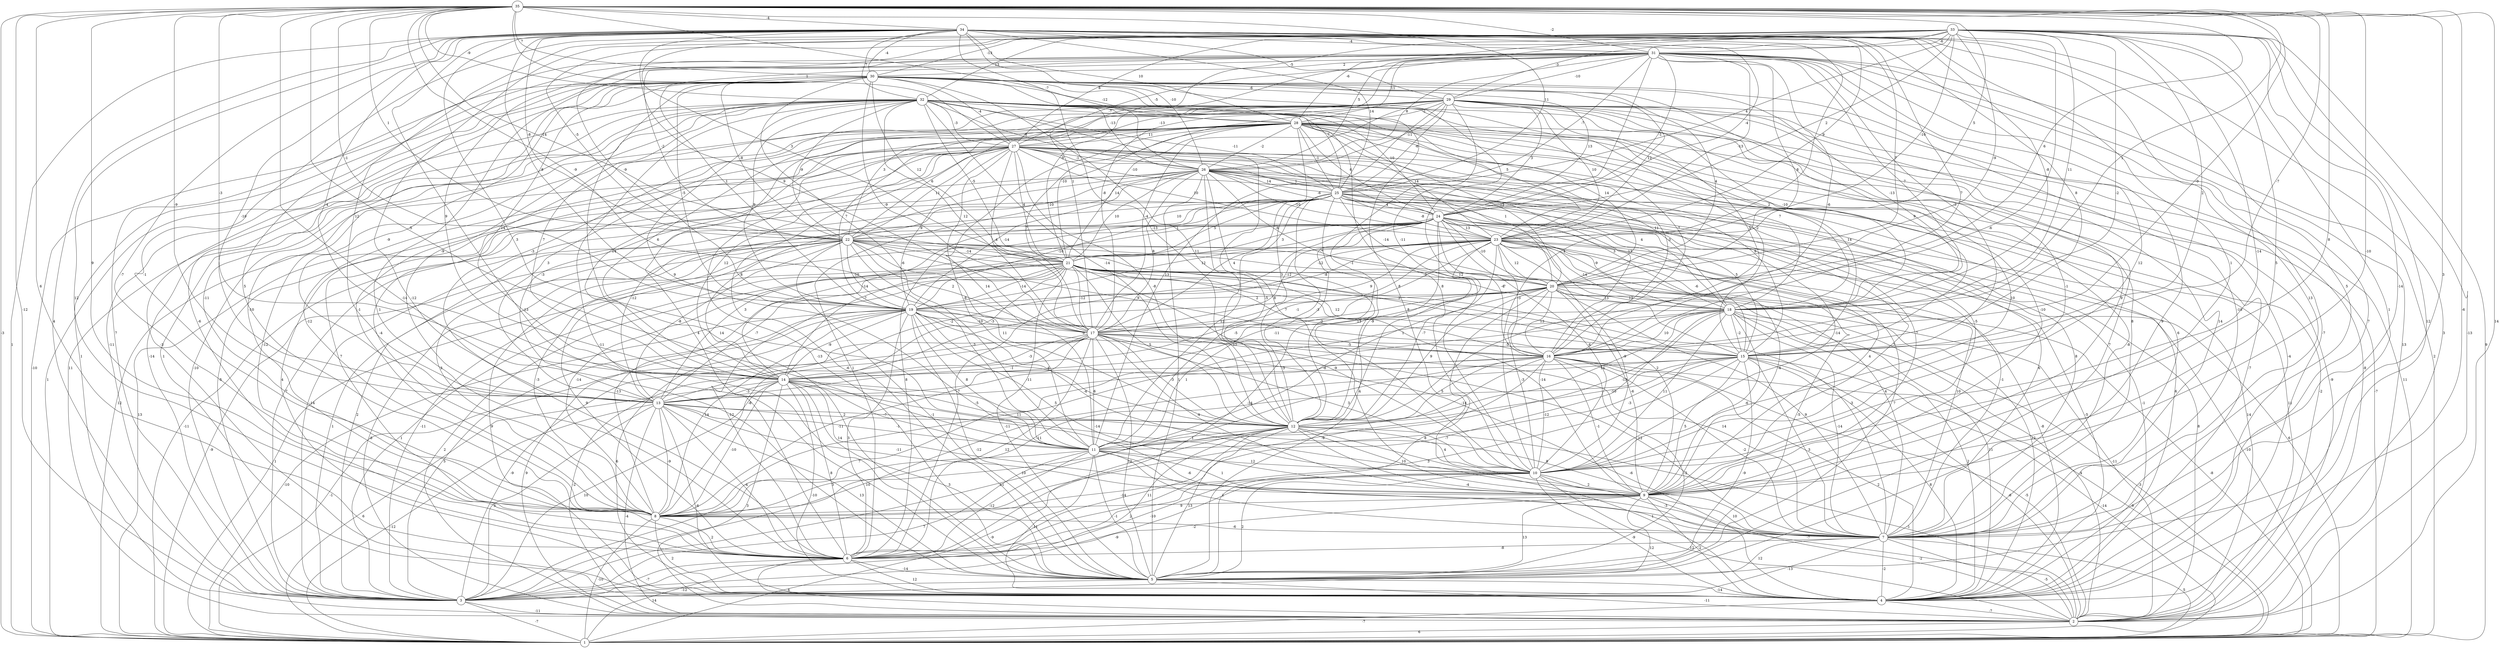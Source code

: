 graph { 
	 fontname="Helvetica,Arial,sans-serif" 
	 node [shape = circle]; 
	 35 -- 1 [label = "-3"];
	 35 -- 2 [label = "14"];
	 35 -- 3 [label = "-12"];
	 35 -- 4 [label = "-6"];
	 35 -- 5 [label = "-14"];
	 35 -- 6 [label = "6"];
	 35 -- 7 [label = "3"];
	 35 -- 8 [label = "9"];
	 35 -- 9 [label = "-10"];
	 35 -- 10 [label = "8"];
	 35 -- 11 [label = "-5"];
	 35 -- 13 [label = "-9"];
	 35 -- 14 [label = "-3"];
	 35 -- 15 [label = "-7"];
	 35 -- 16 [label = "-9"];
	 35 -- 17 [label = "-9"];
	 35 -- 18 [label = "1"];
	 35 -- 19 [label = "-1"];
	 35 -- 20 [label = "6"];
	 35 -- 21 [label = "-14"];
	 35 -- 22 [label = "1"];
	 35 -- 23 [label = "5"];
	 35 -- 25 [label = "11"];
	 35 -- 26 [label = "-7"];
	 35 -- 27 [label = "1"];
	 35 -- 30 [label = "7"];
	 35 -- 31 [label = "-2"];
	 35 -- 32 [label = "-9"];
	 35 -- 34 [label = "-4"];
	 34 -- 1 [label = "1"];
	 34 -- 2 [label = "3"];
	 34 -- 3 [label = "4"];
	 34 -- 4 [label = "7"];
	 34 -- 5 [label = "13"];
	 34 -- 6 [label = "12"];
	 34 -- 7 [label = "5"];
	 34 -- 8 [label = "-7"];
	 34 -- 9 [label = "1"];
	 34 -- 10 [label = "4"];
	 34 -- 11 [label = "3"];
	 34 -- 12 [label = "-13"];
	 34 -- 13 [label = "-10"];
	 34 -- 14 [label = "-4"];
	 34 -- 15 [label = "8"];
	 34 -- 16 [label = "7"];
	 34 -- 17 [label = "9"];
	 34 -- 18 [label = "-8"];
	 34 -- 19 [label = "8"];
	 34 -- 20 [label = "7"];
	 34 -- 21 [label = "3"];
	 34 -- 22 [label = "-8"];
	 34 -- 23 [label = "9"];
	 34 -- 24 [label = "-4"];
	 34 -- 25 [label = "14"];
	 34 -- 26 [label = "-10"];
	 34 -- 28 [label = "10"];
	 34 -- 29 [label = "-5"];
	 34 -- 30 [label = "-4"];
	 34 -- 31 [label = "-4"];
	 34 -- 32 [label = "7"];
	 33 -- 1 [label = "9"];
	 33 -- 2 [label = "-13"];
	 33 -- 4 [label = "12"];
	 33 -- 5 [label = "1"];
	 33 -- 6 [label = "-12"];
	 33 -- 7 [label = "-14"];
	 33 -- 8 [label = "-1"];
	 33 -- 9 [label = "5"];
	 33 -- 10 [label = "-14"];
	 33 -- 12 [label = "-6"];
	 33 -- 13 [label = "12"];
	 33 -- 15 [label = "2"];
	 33 -- 16 [label = "-2"];
	 33 -- 17 [label = "1"];
	 33 -- 18 [label = "11"];
	 33 -- 19 [label = "-9"];
	 33 -- 20 [label = "-9"];
	 33 -- 22 [label = "-5"];
	 33 -- 23 [label = "-10"];
	 33 -- 24 [label = "2"];
	 33 -- 25 [label = "4"];
	 33 -- 26 [label = "5"];
	 33 -- 27 [label = "8"];
	 33 -- 28 [label = "-6"];
	 33 -- 29 [label = "-3"];
	 33 -- 30 [label = "-13"];
	 33 -- 31 [label = "-6"];
	 33 -- 32 [label = "13"];
	 32 -- 1 [label = "1"];
	 32 -- 2 [label = "11"];
	 32 -- 3 [label = "-14"];
	 32 -- 4 [label = "1"];
	 32 -- 5 [label = "-11"];
	 32 -- 7 [label = "8"];
	 32 -- 8 [label = "-10"];
	 32 -- 9 [label = "8"];
	 32 -- 10 [label = "8"];
	 32 -- 11 [label = "9"];
	 32 -- 12 [label = "-14"];
	 32 -- 13 [label = "-9"];
	 32 -- 14 [label = "7"];
	 32 -- 15 [label = "-2"];
	 32 -- 16 [label = "7"];
	 32 -- 17 [label = "12"];
	 32 -- 18 [label = "2"];
	 32 -- 19 [label = "9"];
	 32 -- 20 [label = "14"];
	 32 -- 21 [label = "-5"];
	 32 -- 22 [label = "-9"];
	 32 -- 23 [label = "5"];
	 32 -- 24 [label = "-10"];
	 32 -- 25 [label = "-11"];
	 32 -- 26 [label = "-8"];
	 32 -- 27 [label = "-3"];
	 32 -- 28 [label = "-7"];
	 31 -- 1 [label = "2"];
	 31 -- 2 [label = "13"];
	 31 -- 3 [label = "7"];
	 31 -- 4 [label = "-7"];
	 31 -- 5 [label = "9"];
	 31 -- 6 [label = "1"];
	 31 -- 7 [label = "13"];
	 31 -- 8 [label = "5"];
	 31 -- 10 [label = "12"];
	 31 -- 12 [label = "-11"];
	 31 -- 14 [label = "9"];
	 31 -- 15 [label = "-3"];
	 31 -- 16 [label = "-6"];
	 31 -- 17 [label = "-8"];
	 31 -- 18 [label = "-7"];
	 31 -- 19 [label = "1"];
	 31 -- 20 [label = "8"];
	 31 -- 21 [label = "-9"];
	 31 -- 22 [label = "-2"];
	 31 -- 23 [label = "-13"];
	 31 -- 24 [label = "-1"];
	 31 -- 25 [label = "-7"];
	 31 -- 26 [label = "8"];
	 31 -- 27 [label = "-5"];
	 31 -- 28 [label = "11"];
	 31 -- 29 [label = "-10"];
	 31 -- 30 [label = "2"];
	 30 -- 1 [label = "-10"];
	 30 -- 2 [label = "1"];
	 30 -- 3 [label = "-11"];
	 30 -- 4 [label = "-3"];
	 30 -- 5 [label = "14"];
	 30 -- 6 [label = "-6"];
	 30 -- 7 [label = "-10"];
	 30 -- 8 [label = "-11"];
	 30 -- 9 [label = "8"];
	 30 -- 10 [label = "12"];
	 30 -- 11 [label = "-6"];
	 30 -- 12 [label = "11"];
	 30 -- 13 [label = "-9"];
	 30 -- 14 [label = "14"];
	 30 -- 15 [label = "9"];
	 30 -- 17 [label = "-9"];
	 30 -- 18 [label = "-13"];
	 30 -- 19 [label = "-5"];
	 30 -- 20 [label = "4"];
	 30 -- 21 [label = "12"];
	 30 -- 22 [label = "-8"];
	 30 -- 23 [label = "12"];
	 30 -- 24 [label = "13"];
	 30 -- 25 [label = "7"];
	 30 -- 26 [label = "-13"];
	 30 -- 27 [label = "-4"];
	 30 -- 28 [label = "-12"];
	 30 -- 29 [label = "-6"];
	 29 -- 1 [label = "11"];
	 29 -- 2 [label = "-8"];
	 29 -- 4 [label = "-4"];
	 29 -- 5 [label = "7"];
	 29 -- 6 [label = "4"];
	 29 -- 7 [label = "14"];
	 29 -- 8 [label = "-1"];
	 29 -- 9 [label = "9"];
	 29 -- 10 [label = "-1"];
	 29 -- 11 [label = "13"];
	 29 -- 12 [label = "-1"];
	 29 -- 13 [label = "-3"];
	 29 -- 14 [label = "6"];
	 29 -- 16 [label = "3"];
	 29 -- 17 [label = "-4"];
	 29 -- 18 [label = "-10"];
	 29 -- 21 [label = "-10"];
	 29 -- 22 [label = "3"];
	 29 -- 23 [label = "10"];
	 29 -- 24 [label = "3"];
	 29 -- 25 [label = "-6"];
	 29 -- 26 [label = "-11"];
	 29 -- 27 [label = "-13"];
	 29 -- 28 [label = "-2"];
	 28 -- 1 [label = "-7"];
	 28 -- 2 [label = "-9"];
	 28 -- 3 [label = "-10"];
	 28 -- 4 [label = "-7"];
	 28 -- 5 [label = "-13"];
	 28 -- 6 [label = "-12"];
	 28 -- 7 [label = "6"];
	 28 -- 8 [label = "-12"];
	 28 -- 9 [label = "-10"];
	 28 -- 10 [label = "10"];
	 28 -- 11 [label = "14"];
	 28 -- 12 [label = "3"];
	 28 -- 13 [label = "3"];
	 28 -- 14 [label = "14"];
	 28 -- 15 [label = "14"];
	 28 -- 16 [label = "-3"];
	 28 -- 17 [label = "7"];
	 28 -- 18 [label = "7"];
	 28 -- 19 [label = "7"];
	 28 -- 20 [label = "-13"];
	 28 -- 21 [label = "14"];
	 28 -- 22 [label = "6"];
	 28 -- 23 [label = "14"];
	 28 -- 24 [label = "6"];
	 28 -- 25 [label = "-1"];
	 28 -- 26 [label = "-2"];
	 28 -- 27 [label = "11"];
	 27 -- 1 [label = "12"];
	 27 -- 2 [label = "-2"];
	 27 -- 3 [label = "-5"];
	 27 -- 4 [label = "4"];
	 27 -- 5 [label = "-6"];
	 27 -- 6 [label = "7"];
	 27 -- 7 [label = "-8"];
	 27 -- 8 [label = "-4"];
	 27 -- 9 [label = "-5"];
	 27 -- 11 [label = "-8"];
	 27 -- 12 [label = "-8"];
	 27 -- 13 [label = "-3"];
	 27 -- 14 [label = "12"];
	 27 -- 15 [label = "9"];
	 27 -- 16 [label = "-13"];
	 27 -- 17 [label = "-4"];
	 27 -- 18 [label = "11"];
	 27 -- 19 [label = "9"];
	 27 -- 20 [label = "1"];
	 27 -- 21 [label = "4"];
	 27 -- 22 [label = "11"];
	 27 -- 23 [label = "10"];
	 27 -- 24 [label = "1"];
	 27 -- 25 [label = "-10"];
	 27 -- 26 [label = "-1"];
	 26 -- 1 [label = "13"];
	 26 -- 2 [label = "11"];
	 26 -- 3 [label = "7"];
	 26 -- 4 [label = "6"];
	 26 -- 5 [label = "1"];
	 26 -- 6 [label = "1"];
	 26 -- 7 [label = "8"];
	 26 -- 9 [label = "7"];
	 26 -- 10 [label = "13"];
	 26 -- 12 [label = "-5"];
	 26 -- 14 [label = "8"];
	 26 -- 17 [label = "8"];
	 26 -- 18 [label = "4"];
	 26 -- 19 [label = "-14"];
	 26 -- 20 [label = "-6"];
	 26 -- 21 [label = "10"];
	 26 -- 22 [label = "-10"];
	 26 -- 23 [label = "-10"];
	 26 -- 24 [label = "-6"];
	 26 -- 25 [label = "14"];
	 25 -- 1 [label = "-11"];
	 25 -- 2 [label = "14"];
	 25 -- 3 [label = "-14"];
	 25 -- 4 [label = "-1"];
	 25 -- 5 [label = "4"];
	 25 -- 6 [label = "8"];
	 25 -- 7 [label = "6"];
	 25 -- 9 [label = "7"];
	 25 -- 10 [label = "-14"];
	 25 -- 11 [label = "13"];
	 25 -- 12 [label = "-3"];
	 25 -- 13 [label = "-12"];
	 25 -- 14 [label = "-14"];
	 25 -- 15 [label = "5"];
	 25 -- 17 [label = "4"];
	 25 -- 18 [label = "3"];
	 25 -- 19 [label = "-10"];
	 25 -- 20 [label = "-14"];
	 25 -- 21 [label = "5"];
	 25 -- 22 [label = "10"];
	 25 -- 23 [label = "-8"];
	 25 -- 24 [label = "4"];
	 24 -- 1 [label = "6"];
	 24 -- 2 [label = "8"];
	 24 -- 3 [label = "2"];
	 24 -- 4 [label = "-5"];
	 24 -- 5 [label = "7"];
	 24 -- 6 [label = "-7"];
	 24 -- 7 [label = "-1"];
	 24 -- 8 [label = "3"];
	 24 -- 9 [label = "4"];
	 24 -- 10 [label = "6"];
	 24 -- 11 [label = "-5"];
	 24 -- 12 [label = "-9"];
	 24 -- 13 [label = "3"];
	 24 -- 14 [label = "-7"];
	 24 -- 15 [label = "-6"];
	 24 -- 16 [label = "-4"];
	 24 -- 17 [label = "-12"];
	 24 -- 18 [label = "-9"];
	 24 -- 19 [label = "12"];
	 24 -- 20 [label = "-10"];
	 24 -- 21 [label = "3"];
	 24 -- 22 [label = "1"];
	 24 -- 23 [label = "13"];
	 23 -- 1 [label = "-10"];
	 23 -- 3 [label = "-11"];
	 23 -- 4 [label = "-8"];
	 23 -- 5 [label = "-5"];
	 23 -- 6 [label = "-14"];
	 23 -- 7 [label = "10"];
	 23 -- 8 [label = "-14"];
	 23 -- 9 [label = "-4"];
	 23 -- 10 [label = "-9"];
	 23 -- 11 [label = "12"];
	 23 -- 12 [label = "-7"];
	 23 -- 13 [label = "-2"];
	 23 -- 14 [label = "-1"];
	 23 -- 15 [label = "12"];
	 23 -- 16 [label = "-3"];
	 23 -- 17 [label = "9"];
	 23 -- 18 [label = "-14"];
	 23 -- 19 [label = "-8"];
	 23 -- 20 [label = "12"];
	 23 -- 21 [label = "-7"];
	 22 -- 1 [label = "-9"];
	 22 -- 2 [label = "-8"];
	 22 -- 3 [label = "1"];
	 22 -- 4 [label = "9"];
	 22 -- 5 [label = "-1"];
	 22 -- 6 [label = "9"];
	 22 -- 7 [label = "4"];
	 22 -- 8 [label = "-3"];
	 22 -- 9 [label = "2"];
	 22 -- 11 [label = "-3"];
	 22 -- 12 [label = "11"];
	 22 -- 13 [label = "-8"];
	 22 -- 15 [label = "3"];
	 22 -- 16 [label = "9"];
	 22 -- 17 [label = "2"];
	 22 -- 19 [label = "-10"];
	 22 -- 20 [label = "-12"];
	 22 -- 21 [label = "-14"];
	 21 -- 1 [label = "1"];
	 21 -- 2 [label = "2"];
	 21 -- 3 [label = "1"];
	 21 -- 4 [label = "12"];
	 21 -- 5 [label = "-11"];
	 21 -- 6 [label = "-12"];
	 21 -- 7 [label = "-3"];
	 21 -- 8 [label = "-13"];
	 21 -- 9 [label = "-14"];
	 21 -- 10 [label = "-9"];
	 21 -- 12 [label = "5"];
	 21 -- 13 [label = "-7"];
	 21 -- 14 [label = "-3"];
	 21 -- 15 [label = "12"];
	 21 -- 16 [label = "7"];
	 21 -- 17 [label = "-12"];
	 21 -- 18 [label = "7"];
	 21 -- 19 [label = "-14"];
	 21 -- 20 [label = "-2"];
	 20 -- 1 [label = "-8"];
	 20 -- 2 [label = "-11"];
	 20 -- 4 [label = "11"];
	 20 -- 5 [label = "8"];
	 20 -- 7 [label = "9"];
	 20 -- 8 [label = "-8"];
	 20 -- 9 [label = "-6"];
	 20 -- 10 [label = "-3"];
	 20 -- 11 [label = "-8"];
	 20 -- 12 [label = "9"];
	 20 -- 14 [label = "-11"];
	 20 -- 16 [label = "13"];
	 20 -- 17 [label = "8"];
	 20 -- 18 [label = "13"];
	 20 -- 19 [label = "2"];
	 19 -- 1 [label = "-10"];
	 19 -- 2 [label = "9"];
	 19 -- 3 [label = "5"];
	 19 -- 4 [label = "6"];
	 19 -- 5 [label = "-12"];
	 19 -- 6 [label = "3"];
	 19 -- 7 [label = "14"];
	 19 -- 8 [label = "14"];
	 19 -- 9 [label = "5"];
	 19 -- 10 [label = "-4"];
	 19 -- 11 [label = "8"];
	 19 -- 12 [label = "6"];
	 19 -- 14 [label = "-9"];
	 19 -- 15 [label = "1"];
	 19 -- 16 [label = "-9"];
	 19 -- 17 [label = "-10"];
	 18 -- 1 [label = "-3"];
	 18 -- 2 [label = "4"];
	 18 -- 3 [label = "7"];
	 18 -- 4 [label = "2"];
	 18 -- 6 [label = "-7"];
	 18 -- 7 [label = "-14"];
	 18 -- 8 [label = "11"];
	 18 -- 9 [label = "-6"];
	 18 -- 10 [label = "11"];
	 18 -- 11 [label = "-13"];
	 18 -- 12 [label = "14"];
	 18 -- 15 [label = "-2"];
	 18 -- 16 [label = "10"];
	 18 -- 17 [label = "-2"];
	 17 -- 1 [label = "-1"];
	 17 -- 2 [label = "-2"];
	 17 -- 3 [label = "-9"];
	 17 -- 4 [label = "-6"];
	 17 -- 5 [label = "12"];
	 17 -- 6 [label = "12"];
	 17 -- 7 [label = "12"];
	 17 -- 8 [label = "-11"];
	 17 -- 9 [label = "-4"];
	 17 -- 10 [label = "3"];
	 17 -- 11 [label = "6"];
	 17 -- 12 [label = "-3"];
	 17 -- 13 [label = "-1"];
	 17 -- 14 [label = "-3"];
	 17 -- 15 [label = "-5"];
	 17 -- 16 [label = "-5"];
	 16 -- 1 [label = "-9"];
	 16 -- 2 [label = "-5"];
	 16 -- 3 [label = "-11"];
	 16 -- 4 [label = "2"];
	 16 -- 5 [label = "-2"];
	 16 -- 7 [label = "-2"];
	 16 -- 8 [label = "-9"];
	 16 -- 9 [label = "-1"];
	 16 -- 10 [label = "-12"];
	 16 -- 11 [label = "-14"];
	 16 -- 12 [label = "5"];
	 16 -- 13 [label = "-11"];
	 16 -- 14 [label = "-3"];
	 15 -- 1 [label = "-14"];
	 15 -- 2 [label = "-6"];
	 15 -- 3 [label = "10"];
	 15 -- 4 [label = "8"];
	 15 -- 5 [label = "-9"];
	 15 -- 6 [label = "3"];
	 15 -- 7 [label = "3"];
	 15 -- 8 [label = "-11"];
	 15 -- 9 [label = "5"];
	 15 -- 11 [label = "-3"];
	 15 -- 12 [label = "-10"];
	 15 -- 13 [label = "1"];
	 14 -- 1 [label = "6"];
	 14 -- 2 [label = "3"];
	 14 -- 3 [label = "10"];
	 14 -- 4 [label = "-10"];
	 14 -- 5 [label = "3"];
	 14 -- 6 [label = "8"];
	 14 -- 7 [label = "8"];
	 14 -- 8 [label = "-10"];
	 14 -- 9 [label = "14"];
	 14 -- 10 [label = "-14"];
	 14 -- 11 [label = "-7"];
	 14 -- 12 [label = "-5"];
	 14 -- 13 [label = "-3"];
	 13 -- 1 [label = "-12"];
	 13 -- 2 [label = "-4"];
	 13 -- 3 [label = "3"];
	 13 -- 4 [label = "-6"];
	 13 -- 5 [label = "13"];
	 13 -- 6 [label = "-4"];
	 13 -- 7 [label = "-6"];
	 13 -- 8 [label = "-9"];
	 13 -- 9 [label = "-11"];
	 13 -- 11 [label = "-1"];
	 13 -- 12 [label = "2"];
	 12 -- 1 [label = "-9"];
	 12 -- 2 [label = "-1"];
	 12 -- 3 [label = "2"];
	 12 -- 4 [label = "1"];
	 12 -- 5 [label = "13"];
	 12 -- 6 [label = "11"];
	 12 -- 7 [label = "-4"];
	 12 -- 8 [label = "10"];
	 12 -- 9 [label = "10"];
	 12 -- 10 [label = "4"];
	 12 -- 11 [label = "1"];
	 11 -- 2 [label = "-7"];
	 11 -- 3 [label = "7"];
	 11 -- 4 [label = "-11"];
	 11 -- 5 [label = "-1"];
	 11 -- 6 [label = "-12"];
	 11 -- 7 [label = "1"];
	 11 -- 8 [label = "3"];
	 11 -- 9 [label = "1"];
	 11 -- 10 [label = "12"];
	 10 -- 2 [label = "12"];
	 10 -- 3 [label = "-9"];
	 10 -- 4 [label = "-9"];
	 10 -- 5 [label = "2"];
	 10 -- 6 [label = "-10"];
	 10 -- 7 [label = "-3"];
	 10 -- 8 [label = "-14"];
	 10 -- 9 [label = "2"];
	 9 -- 2 [label = "-2"];
	 9 -- 3 [label = "12"];
	 9 -- 4 [label = "-2"];
	 9 -- 5 [label = "13"];
	 9 -- 6 [label = "-2"];
	 9 -- 7 [label = "10"];
	 9 -- 8 [label = "9"];
	 8 -- 1 [label = "-10"];
	 8 -- 4 [label = "2"];
	 8 -- 6 [label = "2"];
	 8 -- 7 [label = "-6"];
	 7 -- 1 [label = "5"];
	 7 -- 2 [label = "-5"];
	 7 -- 3 [label = "-13"];
	 7 -- 4 [label = "-2"];
	 7 -- 5 [label = "12"];
	 7 -- 6 [label = "-8"];
	 6 -- 1 [label = "14"];
	 6 -- 2 [label = "4"];
	 6 -- 3 [label = "-7"];
	 6 -- 4 [label = "12"];
	 6 -- 5 [label = "-14"];
	 5 -- 2 [label = "-11"];
	 5 -- 3 [label = "-12"];
	 5 -- 4 [label = "-14"];
	 4 -- 1 [label = "-7"];
	 4 -- 2 [label = "-7"];
	 3 -- 1 [label = "-7"];
	 3 -- 2 [label = "-11"];
	 2 -- 1 [label = "6"];
	 1;
	 2;
	 3;
	 4;
	 5;
	 6;
	 7;
	 8;
	 9;
	 10;
	 11;
	 12;
	 13;
	 14;
	 15;
	 16;
	 17;
	 18;
	 19;
	 20;
	 21;
	 22;
	 23;
	 24;
	 25;
	 26;
	 27;
	 28;
	 29;
	 30;
	 31;
	 32;
	 33;
	 34;
	 35;
}
